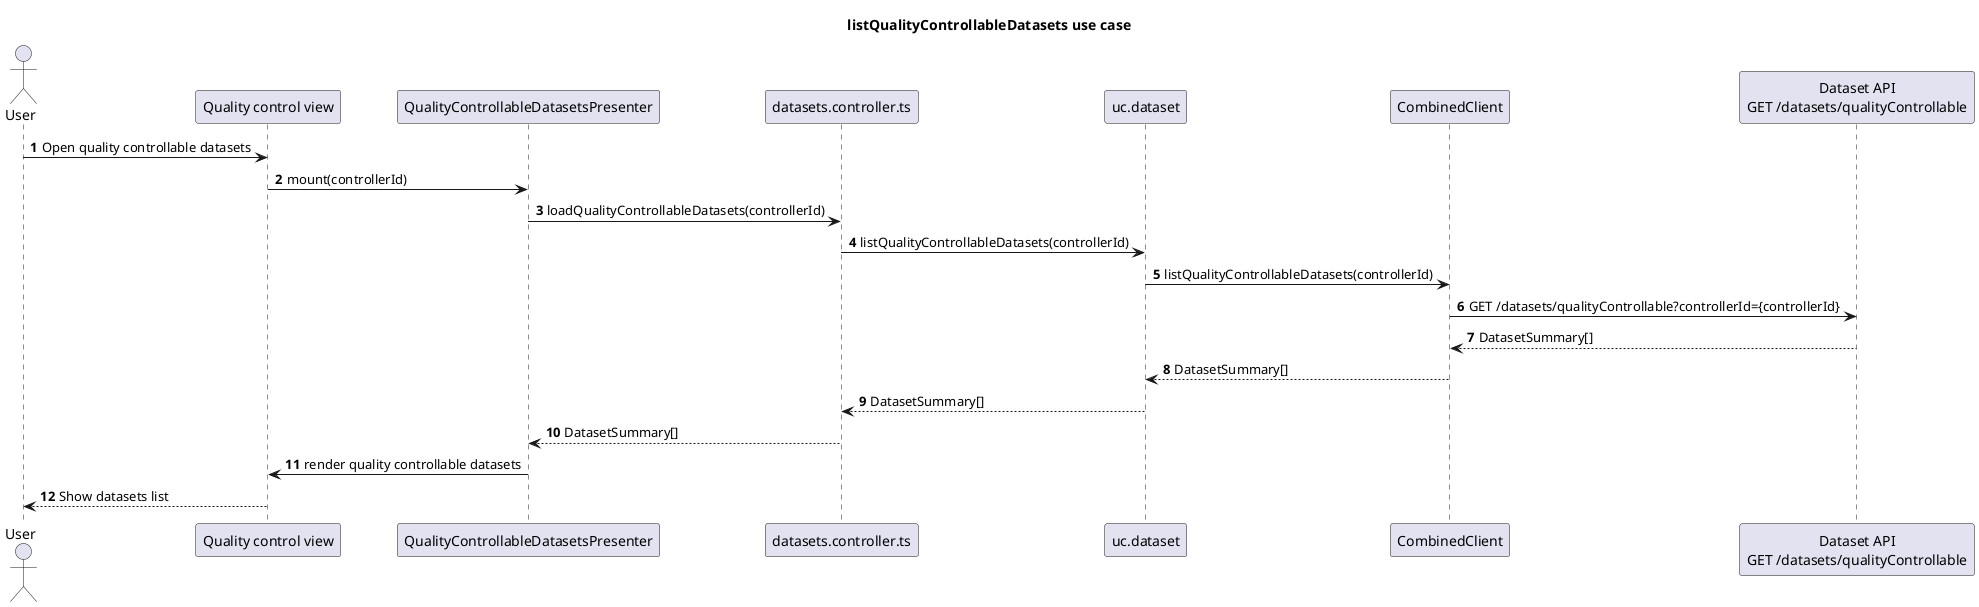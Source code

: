 @startuml
title listQualityControllableDatasets use case
autonumber

actor User

participant "Quality control view" as View
participant "QualityControllableDatasetsPresenter" as Presenter
participant "datasets.controller.ts" as Controller
participant "uc.dataset" as UseCase
participant "CombinedClient" as Client
participant "Dataset API\nGET /datasets/qualityControllable" as Http

User -> View : Open quality controllable datasets
View -> Presenter : mount(controllerId)
Presenter -> Controller : loadQualityControllableDatasets(controllerId)
Controller -> UseCase : listQualityControllableDatasets(controllerId)
UseCase -> Client : listQualityControllableDatasets(controllerId)
Client -> Http : GET /datasets/qualityControllable?controllerId={controllerId}
Http --> Client : DatasetSummary[]
Client --> UseCase : DatasetSummary[]
UseCase --> Controller : DatasetSummary[]
Controller --> Presenter : DatasetSummary[]
Presenter -> View : render quality controllable datasets
View --> User : Show datasets list

@enduml


